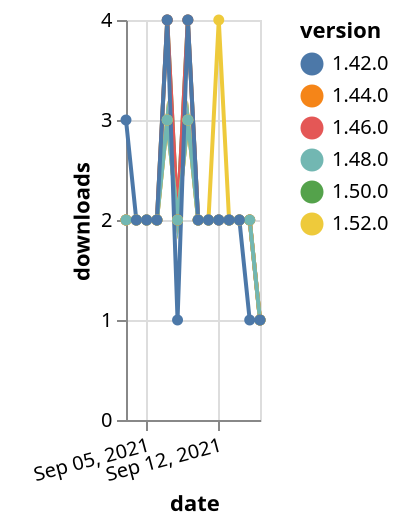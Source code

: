 {"$schema": "https://vega.github.io/schema/vega-lite/v5.json", "description": "A simple bar chart with embedded data.", "data": {"values": [{"date": "2021-09-03", "total": 1972, "delta": 2, "version": "1.50.0"}, {"date": "2021-09-04", "total": 1974, "delta": 2, "version": "1.50.0"}, {"date": "2021-09-05", "total": 1976, "delta": 2, "version": "1.50.0"}, {"date": "2021-09-06", "total": 1978, "delta": 2, "version": "1.50.0"}, {"date": "2021-09-07", "total": 1982, "delta": 4, "version": "1.50.0"}, {"date": "2021-09-08", "total": 1984, "delta": 2, "version": "1.50.0"}, {"date": "2021-09-09", "total": 1988, "delta": 4, "version": "1.50.0"}, {"date": "2021-09-10", "total": 1990, "delta": 2, "version": "1.50.0"}, {"date": "2021-09-11", "total": 1992, "delta": 2, "version": "1.50.0"}, {"date": "2021-09-12", "total": 1994, "delta": 2, "version": "1.50.0"}, {"date": "2021-09-13", "total": 1996, "delta": 2, "version": "1.50.0"}, {"date": "2021-09-14", "total": 1998, "delta": 2, "version": "1.50.0"}, {"date": "2021-09-15", "total": 2000, "delta": 2, "version": "1.50.0"}, {"date": "2021-09-16", "total": 2001, "delta": 1, "version": "1.50.0"}, {"date": "2021-09-03", "total": 2655, "delta": 2, "version": "1.44.0"}, {"date": "2021-09-04", "total": 2657, "delta": 2, "version": "1.44.0"}, {"date": "2021-09-05", "total": 2659, "delta": 2, "version": "1.44.0"}, {"date": "2021-09-06", "total": 2661, "delta": 2, "version": "1.44.0"}, {"date": "2021-09-07", "total": 2664, "delta": 3, "version": "1.44.0"}, {"date": "2021-09-08", "total": 2666, "delta": 2, "version": "1.44.0"}, {"date": "2021-09-09", "total": 2669, "delta": 3, "version": "1.44.0"}, {"date": "2021-09-10", "total": 2671, "delta": 2, "version": "1.44.0"}, {"date": "2021-09-11", "total": 2673, "delta": 2, "version": "1.44.0"}, {"date": "2021-09-12", "total": 2675, "delta": 2, "version": "1.44.0"}, {"date": "2021-09-13", "total": 2677, "delta": 2, "version": "1.44.0"}, {"date": "2021-09-14", "total": 2679, "delta": 2, "version": "1.44.0"}, {"date": "2021-09-15", "total": 2681, "delta": 2, "version": "1.44.0"}, {"date": "2021-09-16", "total": 2682, "delta": 1, "version": "1.44.0"}, {"date": "2021-09-03", "total": 2574, "delta": 2, "version": "1.46.0"}, {"date": "2021-09-04", "total": 2576, "delta": 2, "version": "1.46.0"}, {"date": "2021-09-05", "total": 2578, "delta": 2, "version": "1.46.0"}, {"date": "2021-09-06", "total": 2580, "delta": 2, "version": "1.46.0"}, {"date": "2021-09-07", "total": 2584, "delta": 4, "version": "1.46.0"}, {"date": "2021-09-08", "total": 2586, "delta": 2, "version": "1.46.0"}, {"date": "2021-09-09", "total": 2590, "delta": 4, "version": "1.46.0"}, {"date": "2021-09-10", "total": 2592, "delta": 2, "version": "1.46.0"}, {"date": "2021-09-11", "total": 2594, "delta": 2, "version": "1.46.0"}, {"date": "2021-09-12", "total": 2596, "delta": 2, "version": "1.46.0"}, {"date": "2021-09-13", "total": 2598, "delta": 2, "version": "1.46.0"}, {"date": "2021-09-14", "total": 2600, "delta": 2, "version": "1.46.0"}, {"date": "2021-09-15", "total": 2602, "delta": 2, "version": "1.46.0"}, {"date": "2021-09-16", "total": 2603, "delta": 1, "version": "1.46.0"}, {"date": "2021-09-03", "total": 1471, "delta": 2, "version": "1.52.0"}, {"date": "2021-09-04", "total": 1473, "delta": 2, "version": "1.52.0"}, {"date": "2021-09-05", "total": 1475, "delta": 2, "version": "1.52.0"}, {"date": "2021-09-06", "total": 1477, "delta": 2, "version": "1.52.0"}, {"date": "2021-09-07", "total": 1480, "delta": 3, "version": "1.52.0"}, {"date": "2021-09-08", "total": 1482, "delta": 2, "version": "1.52.0"}, {"date": "2021-09-09", "total": 1485, "delta": 3, "version": "1.52.0"}, {"date": "2021-09-10", "total": 1487, "delta": 2, "version": "1.52.0"}, {"date": "2021-09-11", "total": 1489, "delta": 2, "version": "1.52.0"}, {"date": "2021-09-12", "total": 1493, "delta": 4, "version": "1.52.0"}, {"date": "2021-09-13", "total": 1495, "delta": 2, "version": "1.52.0"}, {"date": "2021-09-14", "total": 1497, "delta": 2, "version": "1.52.0"}, {"date": "2021-09-15", "total": 1499, "delta": 2, "version": "1.52.0"}, {"date": "2021-09-16", "total": 1500, "delta": 1, "version": "1.52.0"}, {"date": "2021-09-03", "total": 2070, "delta": 2, "version": "1.48.0"}, {"date": "2021-09-04", "total": 2072, "delta": 2, "version": "1.48.0"}, {"date": "2021-09-05", "total": 2074, "delta": 2, "version": "1.48.0"}, {"date": "2021-09-06", "total": 2076, "delta": 2, "version": "1.48.0"}, {"date": "2021-09-07", "total": 2079, "delta": 3, "version": "1.48.0"}, {"date": "2021-09-08", "total": 2081, "delta": 2, "version": "1.48.0"}, {"date": "2021-09-09", "total": 2084, "delta": 3, "version": "1.48.0"}, {"date": "2021-09-10", "total": 2086, "delta": 2, "version": "1.48.0"}, {"date": "2021-09-11", "total": 2088, "delta": 2, "version": "1.48.0"}, {"date": "2021-09-12", "total": 2090, "delta": 2, "version": "1.48.0"}, {"date": "2021-09-13", "total": 2092, "delta": 2, "version": "1.48.0"}, {"date": "2021-09-14", "total": 2094, "delta": 2, "version": "1.48.0"}, {"date": "2021-09-15", "total": 2096, "delta": 2, "version": "1.48.0"}, {"date": "2021-09-16", "total": 2097, "delta": 1, "version": "1.48.0"}, {"date": "2021-09-03", "total": 3193, "delta": 3, "version": "1.42.0"}, {"date": "2021-09-04", "total": 3195, "delta": 2, "version": "1.42.0"}, {"date": "2021-09-05", "total": 3197, "delta": 2, "version": "1.42.0"}, {"date": "2021-09-06", "total": 3199, "delta": 2, "version": "1.42.0"}, {"date": "2021-09-07", "total": 3203, "delta": 4, "version": "1.42.0"}, {"date": "2021-09-08", "total": 3204, "delta": 1, "version": "1.42.0"}, {"date": "2021-09-09", "total": 3208, "delta": 4, "version": "1.42.0"}, {"date": "2021-09-10", "total": 3210, "delta": 2, "version": "1.42.0"}, {"date": "2021-09-11", "total": 3212, "delta": 2, "version": "1.42.0"}, {"date": "2021-09-12", "total": 3214, "delta": 2, "version": "1.42.0"}, {"date": "2021-09-13", "total": 3216, "delta": 2, "version": "1.42.0"}, {"date": "2021-09-14", "total": 3218, "delta": 2, "version": "1.42.0"}, {"date": "2021-09-15", "total": 3219, "delta": 1, "version": "1.42.0"}, {"date": "2021-09-16", "total": 3220, "delta": 1, "version": "1.42.0"}]}, "width": "container", "mark": {"type": "line", "point": {"filled": true}}, "encoding": {"x": {"field": "date", "type": "temporal", "timeUnit": "yearmonthdate", "title": "date", "axis": {"labelAngle": -15}}, "y": {"field": "delta", "type": "quantitative", "title": "downloads"}, "color": {"field": "version", "type": "nominal"}, "tooltip": {"field": "delta"}}}